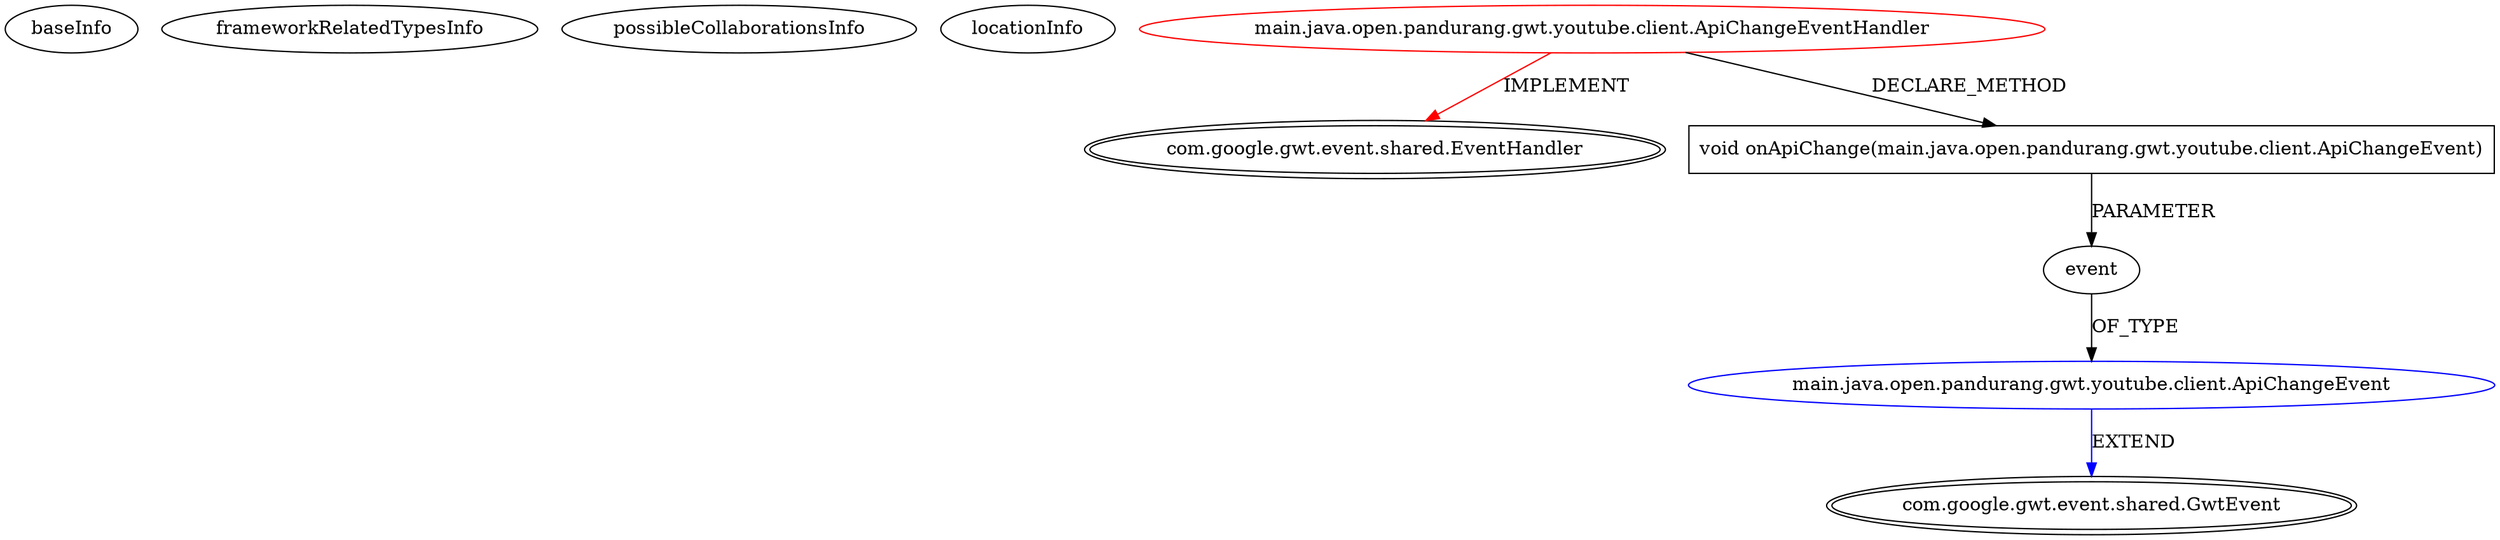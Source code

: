 digraph {
baseInfo[graphId=4255,category="extension_graph",isAnonymous=false,possibleRelation=true]
frameworkRelatedTypesInfo[0="com.google.gwt.event.shared.EventHandler"]
possibleCollaborationsInfo[0="4255~CLIENT_METHOD_DECLARATION-PARAMETER_DECLARATION-~com.google.gwt.event.shared.EventHandler ~com.google.gwt.event.shared.GwtEvent ~false~false"]
locationInfo[projectName="pandurangpatil-gwt-youtube",filePath="/pandurangpatil-gwt-youtube/gwt-youtube-master/gwt-youtube-player/src/main/java/open/pandurang/gwt/youtube/client/ApiChangeEventHandler.java",contextSignature="ApiChangeEventHandler",graphId="4255"]
0[label="main.java.open.pandurang.gwt.youtube.client.ApiChangeEventHandler",vertexType="ROOT_CLIENT_CLASS_DECLARATION",isFrameworkType=false,color=red]
1[label="com.google.gwt.event.shared.EventHandler",vertexType="FRAMEWORK_INTERFACE_TYPE",isFrameworkType=true,peripheries=2]
2[label="void onApiChange(main.java.open.pandurang.gwt.youtube.client.ApiChangeEvent)",vertexType="CLIENT_METHOD_DECLARATION",isFrameworkType=false,shape=box]
3[label="event",vertexType="PARAMETER_DECLARATION",isFrameworkType=false]
4[label="main.java.open.pandurang.gwt.youtube.client.ApiChangeEvent",vertexType="REFERENCE_CLIENT_CLASS_DECLARATION",isFrameworkType=false,color=blue]
5[label="com.google.gwt.event.shared.GwtEvent",vertexType="FRAMEWORK_CLASS_TYPE",isFrameworkType=true,peripheries=2]
0->1[label="IMPLEMENT",color=red]
0->2[label="DECLARE_METHOD"]
4->5[label="EXTEND",color=blue]
3->4[label="OF_TYPE"]
2->3[label="PARAMETER"]
}
